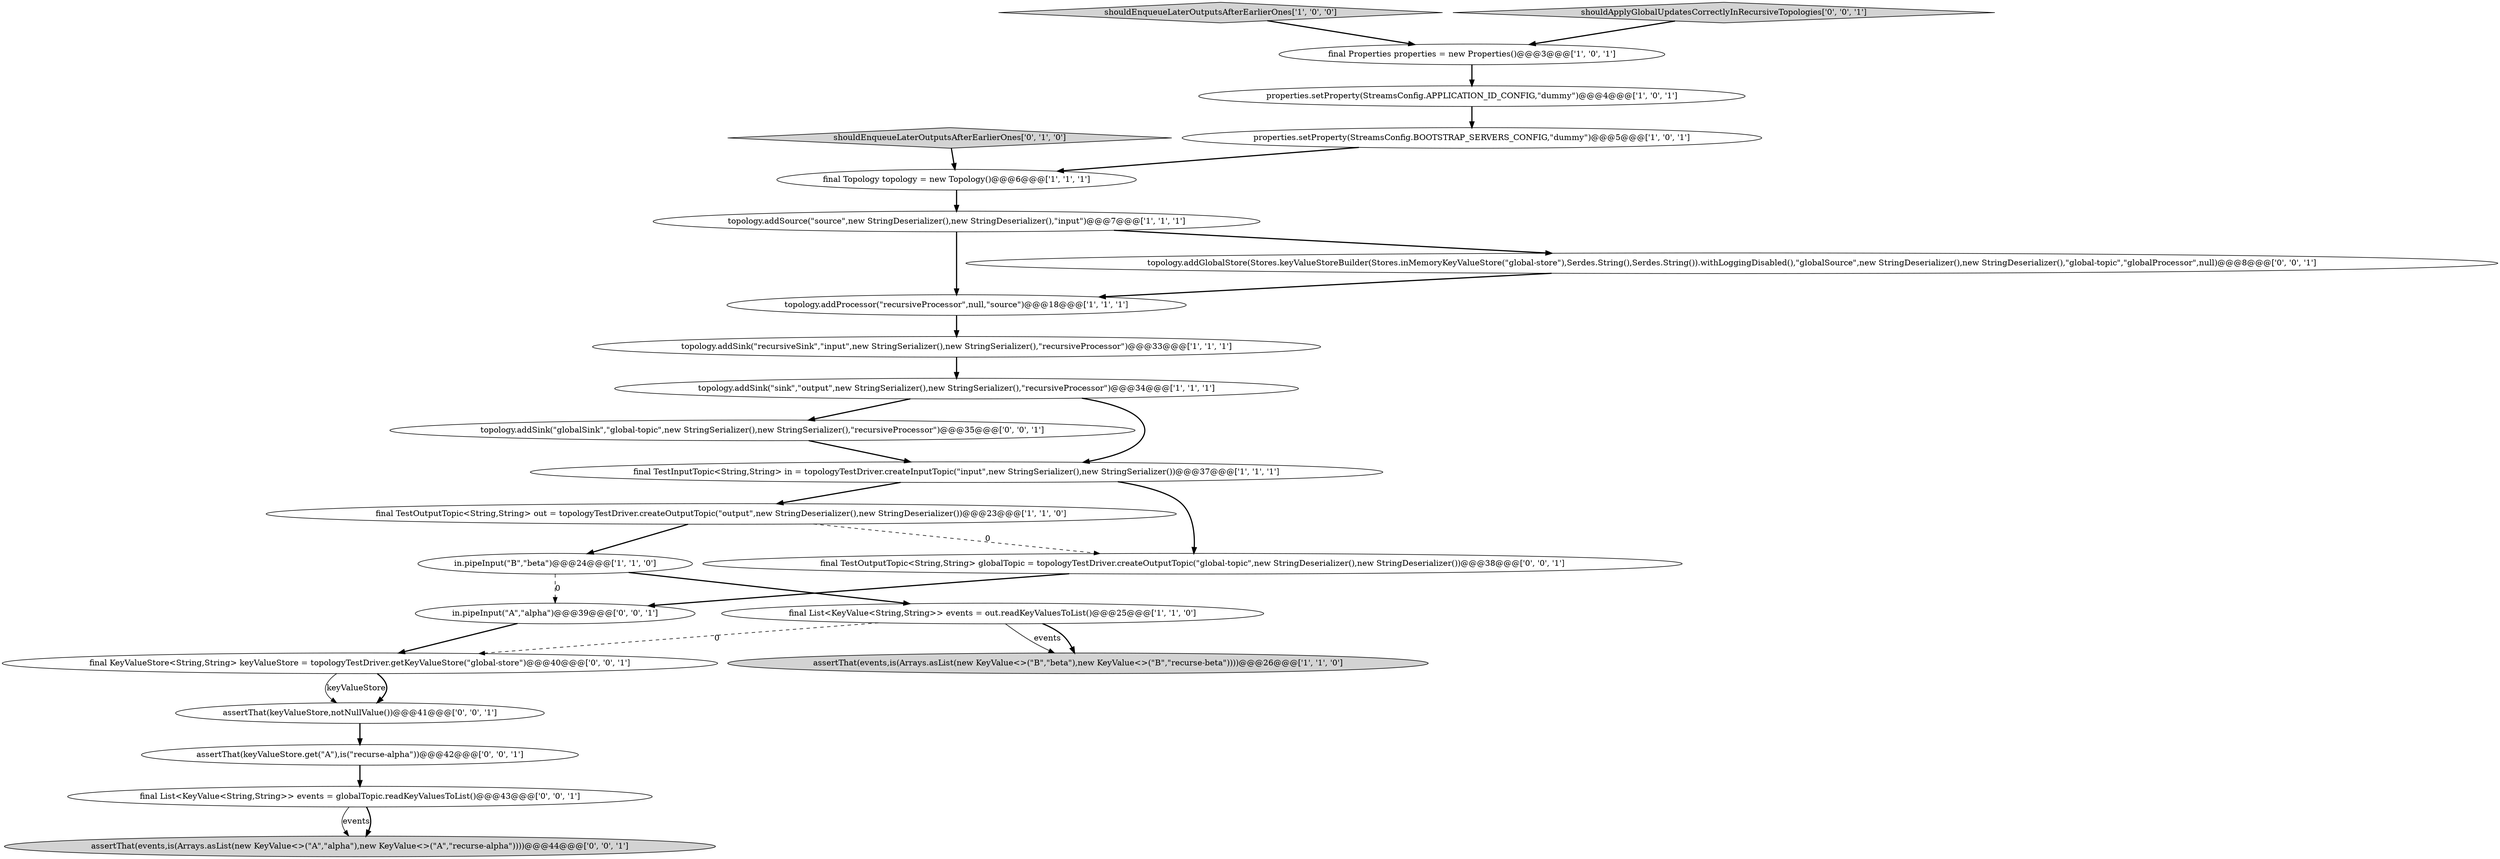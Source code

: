 digraph {
10 [style = filled, label = "topology.addSource(\"source\",new StringDeserializer(),new StringDeserializer(),\"input\")@@@7@@@['1', '1', '1']", fillcolor = white, shape = ellipse image = "AAA0AAABBB1BBB"];
0 [style = filled, label = "in.pipeInput(\"B\",\"beta\")@@@24@@@['1', '1', '0']", fillcolor = white, shape = ellipse image = "AAA0AAABBB1BBB"];
6 [style = filled, label = "shouldEnqueueLaterOutputsAfterEarlierOnes['1', '0', '0']", fillcolor = lightgray, shape = diamond image = "AAA0AAABBB1BBB"];
24 [style = filled, label = "in.pipeInput(\"A\",\"alpha\")@@@39@@@['0', '0', '1']", fillcolor = white, shape = ellipse image = "AAA0AAABBB3BBB"];
2 [style = filled, label = "final TestOutputTopic<String,String> out = topologyTestDriver.createOutputTopic(\"output\",new StringDeserializer(),new StringDeserializer())@@@23@@@['1', '1', '0']", fillcolor = white, shape = ellipse image = "AAA0AAABBB1BBB"];
20 [style = filled, label = "assertThat(keyValueStore.get(\"A\"),is(\"recurse-alpha\"))@@@42@@@['0', '0', '1']", fillcolor = white, shape = ellipse image = "AAA0AAABBB3BBB"];
18 [style = filled, label = "final KeyValueStore<String,String> keyValueStore = topologyTestDriver.getKeyValueStore(\"global-store\")@@@40@@@['0', '0', '1']", fillcolor = white, shape = ellipse image = "AAA0AAABBB3BBB"];
23 [style = filled, label = "topology.addSink(\"globalSink\",\"global-topic\",new StringSerializer(),new StringSerializer(),\"recursiveProcessor\")@@@35@@@['0', '0', '1']", fillcolor = white, shape = ellipse image = "AAA0AAABBB3BBB"];
16 [style = filled, label = "final TestOutputTopic<String,String> globalTopic = topologyTestDriver.createOutputTopic(\"global-topic\",new StringDeserializer(),new StringDeserializer())@@@38@@@['0', '0', '1']", fillcolor = white, shape = ellipse image = "AAA0AAABBB3BBB"];
22 [style = filled, label = "shouldApplyGlobalUpdatesCorrectlyInRecursiveTopologies['0', '0', '1']", fillcolor = lightgray, shape = diamond image = "AAA0AAABBB3BBB"];
14 [style = filled, label = "shouldEnqueueLaterOutputsAfterEarlierOnes['0', '1', '0']", fillcolor = lightgray, shape = diamond image = "AAA0AAABBB2BBB"];
15 [style = filled, label = "topology.addGlobalStore(Stores.keyValueStoreBuilder(Stores.inMemoryKeyValueStore(\"global-store\"),Serdes.String(),Serdes.String()).withLoggingDisabled(),\"globalSource\",new StringDeserializer(),new StringDeserializer(),\"global-topic\",\"globalProcessor\",null)@@@8@@@['0', '0', '1']", fillcolor = white, shape = ellipse image = "AAA0AAABBB3BBB"];
19 [style = filled, label = "assertThat(events,is(Arrays.asList(new KeyValue<>(\"A\",\"alpha\"),new KeyValue<>(\"A\",\"recurse-alpha\"))))@@@44@@@['0', '0', '1']", fillcolor = lightgray, shape = ellipse image = "AAA0AAABBB3BBB"];
5 [style = filled, label = "final List<KeyValue<String,String>> events = out.readKeyValuesToList()@@@25@@@['1', '1', '0']", fillcolor = white, shape = ellipse image = "AAA0AAABBB1BBB"];
1 [style = filled, label = "final TestInputTopic<String,String> in = topologyTestDriver.createInputTopic(\"input\",new StringSerializer(),new StringSerializer())@@@37@@@['1', '1', '1']", fillcolor = white, shape = ellipse image = "AAA0AAABBB1BBB"];
21 [style = filled, label = "assertThat(keyValueStore,notNullValue())@@@41@@@['0', '0', '1']", fillcolor = white, shape = ellipse image = "AAA0AAABBB3BBB"];
17 [style = filled, label = "final List<KeyValue<String,String>> events = globalTopic.readKeyValuesToList()@@@43@@@['0', '0', '1']", fillcolor = white, shape = ellipse image = "AAA0AAABBB3BBB"];
3 [style = filled, label = "properties.setProperty(StreamsConfig.BOOTSTRAP_SERVERS_CONFIG,\"dummy\")@@@5@@@['1', '0', '1']", fillcolor = white, shape = ellipse image = "AAA0AAABBB1BBB"];
9 [style = filled, label = "topology.addSink(\"recursiveSink\",\"input\",new StringSerializer(),new StringSerializer(),\"recursiveProcessor\")@@@33@@@['1', '1', '1']", fillcolor = white, shape = ellipse image = "AAA0AAABBB1BBB"];
7 [style = filled, label = "assertThat(events,is(Arrays.asList(new KeyValue<>(\"B\",\"beta\"),new KeyValue<>(\"B\",\"recurse-beta\"))))@@@26@@@['1', '1', '0']", fillcolor = lightgray, shape = ellipse image = "AAA0AAABBB1BBB"];
11 [style = filled, label = "final Properties properties = new Properties()@@@3@@@['1', '0', '1']", fillcolor = white, shape = ellipse image = "AAA0AAABBB1BBB"];
13 [style = filled, label = "topology.addProcessor(\"recursiveProcessor\",null,\"source\")@@@18@@@['1', '1', '1']", fillcolor = white, shape = ellipse image = "AAA0AAABBB1BBB"];
8 [style = filled, label = "final Topology topology = new Topology()@@@6@@@['1', '1', '1']", fillcolor = white, shape = ellipse image = "AAA0AAABBB1BBB"];
12 [style = filled, label = "properties.setProperty(StreamsConfig.APPLICATION_ID_CONFIG,\"dummy\")@@@4@@@['1', '0', '1']", fillcolor = white, shape = ellipse image = "AAA0AAABBB1BBB"];
4 [style = filled, label = "topology.addSink(\"sink\",\"output\",new StringSerializer(),new StringSerializer(),\"recursiveProcessor\")@@@34@@@['1', '1', '1']", fillcolor = white, shape = ellipse image = "AAA0AAABBB1BBB"];
8->10 [style = bold, label=""];
15->13 [style = bold, label=""];
20->17 [style = bold, label=""];
10->15 [style = bold, label=""];
18->21 [style = solid, label="keyValueStore"];
5->7 [style = solid, label="events"];
16->24 [style = bold, label=""];
9->4 [style = bold, label=""];
11->12 [style = bold, label=""];
5->18 [style = dashed, label="0"];
17->19 [style = solid, label="events"];
24->18 [style = bold, label=""];
17->19 [style = bold, label=""];
2->0 [style = bold, label=""];
21->20 [style = bold, label=""];
10->13 [style = bold, label=""];
1->16 [style = bold, label=""];
3->8 [style = bold, label=""];
6->11 [style = bold, label=""];
2->16 [style = dashed, label="0"];
23->1 [style = bold, label=""];
0->24 [style = dashed, label="0"];
5->7 [style = bold, label=""];
4->1 [style = bold, label=""];
12->3 [style = bold, label=""];
13->9 [style = bold, label=""];
1->2 [style = bold, label=""];
14->8 [style = bold, label=""];
18->21 [style = bold, label=""];
22->11 [style = bold, label=""];
4->23 [style = bold, label=""];
0->5 [style = bold, label=""];
}

